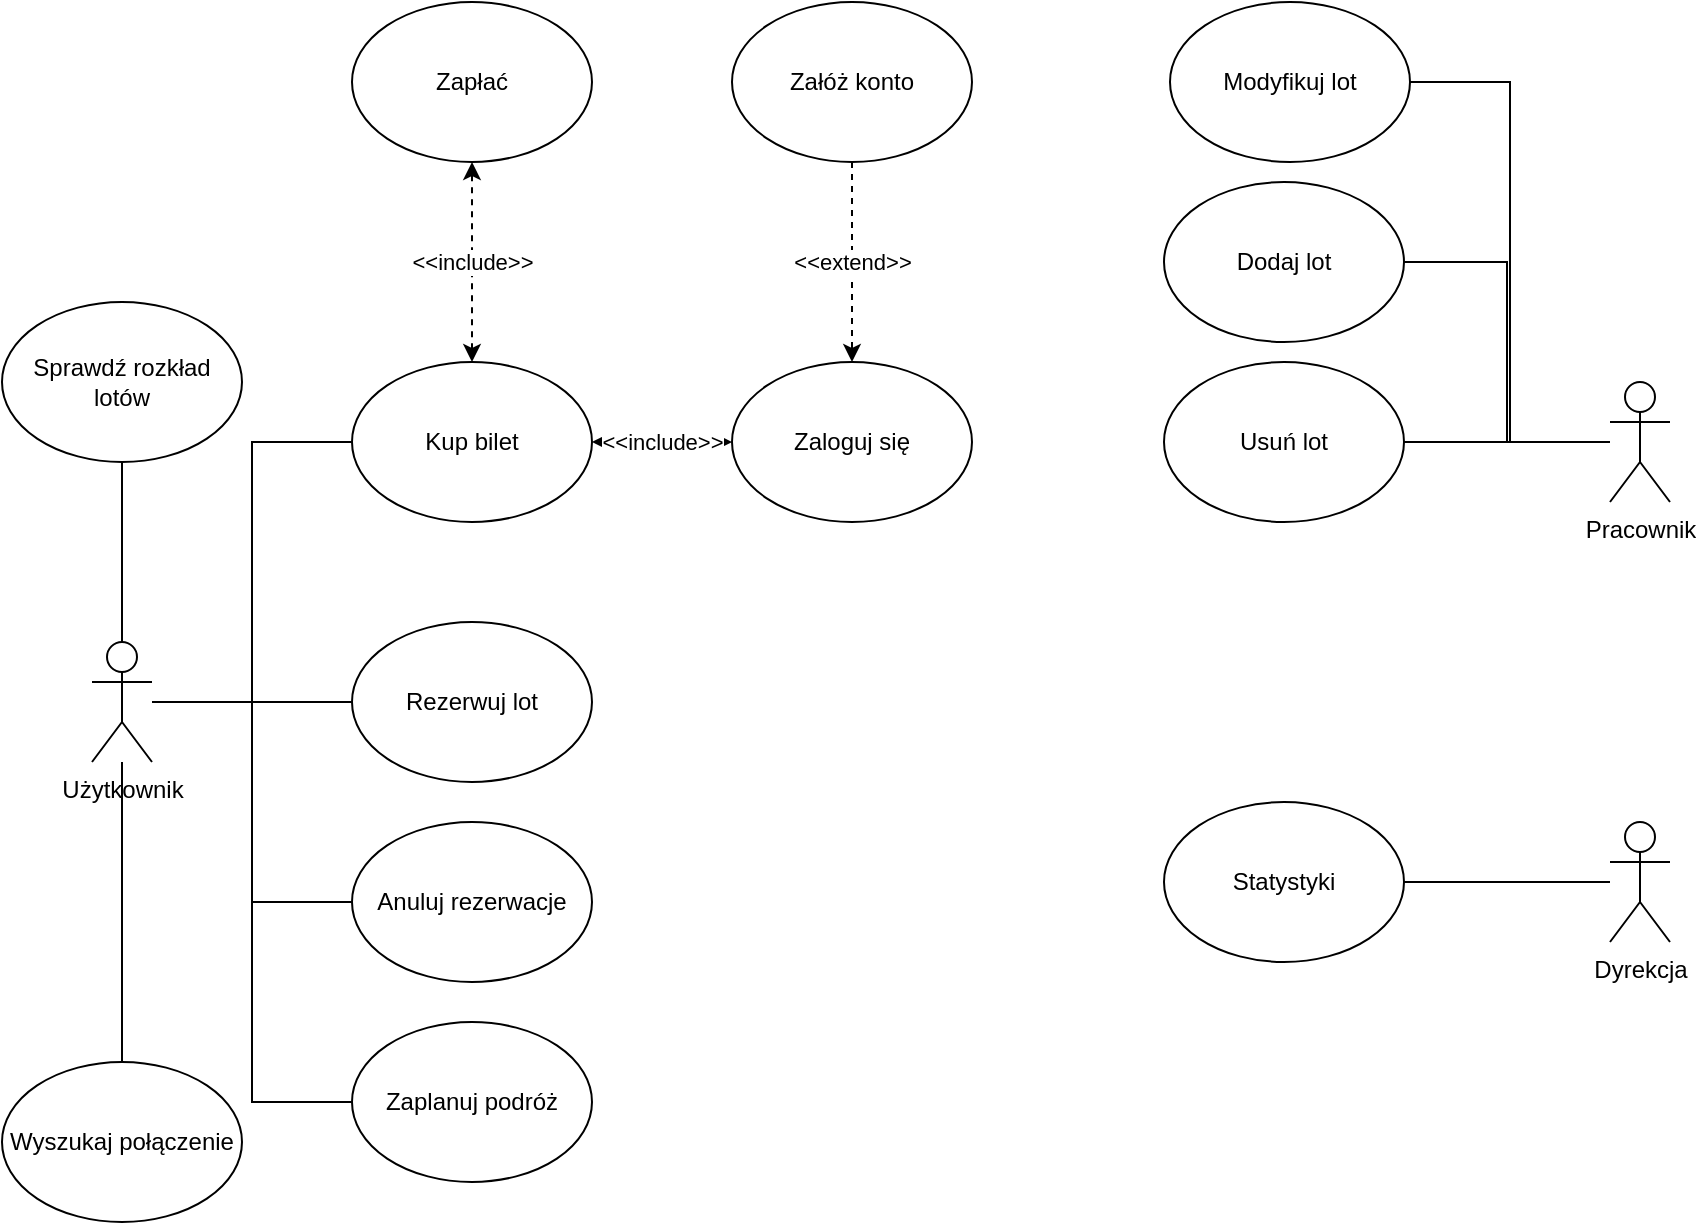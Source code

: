 <mxfile version="23.1.7" type="github">
  <diagram name="Strona-1" id="r3digyjytwxBan-t6y29">
    <mxGraphModel dx="2220" dy="758" grid="1" gridSize="10" guides="1" tooltips="1" connect="1" arrows="1" fold="1" page="1" pageScale="1" pageWidth="827" pageHeight="1169" math="0" shadow="0">
      <root>
        <mxCell id="0" />
        <mxCell id="1" parent="0" />
        <mxCell id="HK8GiBR4hAxQkNfhSsfB-2" value="Dodaj lot" style="ellipse;whiteSpace=wrap;html=1;" vertex="1" parent="1">
          <mxGeometry x="406" y="120" width="120" height="80" as="geometry" />
        </mxCell>
        <mxCell id="HK8GiBR4hAxQkNfhSsfB-18" style="edgeStyle=orthogonalEdgeStyle;rounded=0;orthogonalLoop=1;jettySize=auto;html=1;entryX=0;entryY=0.5;entryDx=0;entryDy=0;strokeColor=none;" edge="1" parent="1" source="HK8GiBR4hAxQkNfhSsfB-3" target="HK8GiBR4hAxQkNfhSsfB-11">
          <mxGeometry relative="1" as="geometry" />
        </mxCell>
        <mxCell id="HK8GiBR4hAxQkNfhSsfB-19" style="edgeStyle=orthogonalEdgeStyle;rounded=0;orthogonalLoop=1;jettySize=auto;html=1;curved=0;endArrow=none;endFill=0;" edge="1" parent="1" source="HK8GiBR4hAxQkNfhSsfB-3" target="HK8GiBR4hAxQkNfhSsfB-11">
          <mxGeometry relative="1" as="geometry" />
        </mxCell>
        <mxCell id="HK8GiBR4hAxQkNfhSsfB-27" style="edgeStyle=orthogonalEdgeStyle;rounded=0;orthogonalLoop=1;jettySize=auto;html=1;entryX=0;entryY=0.5;entryDx=0;entryDy=0;endArrow=none;endFill=0;" edge="1" parent="1" source="HK8GiBR4hAxQkNfhSsfB-3" target="HK8GiBR4hAxQkNfhSsfB-13">
          <mxGeometry relative="1" as="geometry" />
        </mxCell>
        <mxCell id="HK8GiBR4hAxQkNfhSsfB-29" style="edgeStyle=orthogonalEdgeStyle;rounded=0;orthogonalLoop=1;jettySize=auto;html=1;entryX=0;entryY=0.5;entryDx=0;entryDy=0;endArrow=none;endFill=0;" edge="1" parent="1" source="HK8GiBR4hAxQkNfhSsfB-3" target="HK8GiBR4hAxQkNfhSsfB-12">
          <mxGeometry relative="1" as="geometry" />
        </mxCell>
        <mxCell id="HK8GiBR4hAxQkNfhSsfB-30" style="edgeStyle=orthogonalEdgeStyle;rounded=0;orthogonalLoop=1;jettySize=auto;html=1;entryX=0;entryY=0.5;entryDx=0;entryDy=0;endArrow=none;endFill=0;" edge="1" parent="1" source="HK8GiBR4hAxQkNfhSsfB-3" target="HK8GiBR4hAxQkNfhSsfB-20">
          <mxGeometry relative="1" as="geometry" />
        </mxCell>
        <mxCell id="HK8GiBR4hAxQkNfhSsfB-38" style="edgeStyle=orthogonalEdgeStyle;rounded=0;orthogonalLoop=1;jettySize=auto;html=1;entryX=0.5;entryY=0;entryDx=0;entryDy=0;endArrow=none;endFill=0;" edge="1" parent="1" source="HK8GiBR4hAxQkNfhSsfB-3" target="HK8GiBR4hAxQkNfhSsfB-37">
          <mxGeometry relative="1" as="geometry" />
        </mxCell>
        <mxCell id="HK8GiBR4hAxQkNfhSsfB-40" style="edgeStyle=orthogonalEdgeStyle;rounded=0;orthogonalLoop=1;jettySize=auto;html=1;endArrow=none;endFill=0;" edge="1" parent="1" source="HK8GiBR4hAxQkNfhSsfB-3" target="HK8GiBR4hAxQkNfhSsfB-39">
          <mxGeometry relative="1" as="geometry" />
        </mxCell>
        <mxCell id="HK8GiBR4hAxQkNfhSsfB-3" value="Użytkownik" style="shape=umlActor;verticalLabelPosition=bottom;verticalAlign=top;html=1;outlineConnect=0;" vertex="1" parent="1">
          <mxGeometry x="-130" y="350" width="30" height="60" as="geometry" />
        </mxCell>
        <mxCell id="HK8GiBR4hAxQkNfhSsfB-4" value="Dyrekcja" style="shape=umlActor;verticalLabelPosition=bottom;verticalAlign=top;html=1;outlineConnect=0;" vertex="1" parent="1">
          <mxGeometry x="629" y="440" width="30" height="60" as="geometry" />
        </mxCell>
        <mxCell id="HK8GiBR4hAxQkNfhSsfB-7" style="edgeStyle=orthogonalEdgeStyle;rounded=0;orthogonalLoop=1;jettySize=auto;html=1;endArrow=none;endFill=0;" edge="1" parent="1" source="HK8GiBR4hAxQkNfhSsfB-5" target="HK8GiBR4hAxQkNfhSsfB-4">
          <mxGeometry relative="1" as="geometry" />
        </mxCell>
        <mxCell id="HK8GiBR4hAxQkNfhSsfB-5" value="Statystyki" style="ellipse;whiteSpace=wrap;html=1;" vertex="1" parent="1">
          <mxGeometry x="406" y="430" width="120" height="80" as="geometry" />
        </mxCell>
        <mxCell id="HK8GiBR4hAxQkNfhSsfB-8" value="Usuń lot" style="ellipse;whiteSpace=wrap;html=1;" vertex="1" parent="1">
          <mxGeometry x="406" y="210" width="120" height="80" as="geometry" />
        </mxCell>
        <mxCell id="HK8GiBR4hAxQkNfhSsfB-9" value="Modyfikuj lot" style="ellipse;whiteSpace=wrap;html=1;" vertex="1" parent="1">
          <mxGeometry x="409" y="30" width="120" height="80" as="geometry" />
        </mxCell>
        <mxCell id="HK8GiBR4hAxQkNfhSsfB-34" style="edgeStyle=orthogonalEdgeStyle;rounded=0;orthogonalLoop=1;jettySize=auto;html=1;entryX=1;entryY=0.5;entryDx=0;entryDy=0;endArrow=none;endFill=0;" edge="1" parent="1" source="HK8GiBR4hAxQkNfhSsfB-10" target="HK8GiBR4hAxQkNfhSsfB-9">
          <mxGeometry relative="1" as="geometry" />
        </mxCell>
        <mxCell id="HK8GiBR4hAxQkNfhSsfB-35" style="edgeStyle=orthogonalEdgeStyle;rounded=0;orthogonalLoop=1;jettySize=auto;html=1;entryX=1;entryY=0.5;entryDx=0;entryDy=0;endArrow=none;endFill=0;" edge="1" parent="1" source="HK8GiBR4hAxQkNfhSsfB-10" target="HK8GiBR4hAxQkNfhSsfB-2">
          <mxGeometry relative="1" as="geometry" />
        </mxCell>
        <mxCell id="HK8GiBR4hAxQkNfhSsfB-36" style="edgeStyle=orthogonalEdgeStyle;rounded=0;orthogonalLoop=1;jettySize=auto;html=1;entryX=1;entryY=0.5;entryDx=0;entryDy=0;endArrow=none;endFill=0;" edge="1" parent="1" source="HK8GiBR4hAxQkNfhSsfB-10" target="HK8GiBR4hAxQkNfhSsfB-8">
          <mxGeometry relative="1" as="geometry" />
        </mxCell>
        <mxCell id="HK8GiBR4hAxQkNfhSsfB-10" value="Pracownik" style="shape=umlActor;verticalLabelPosition=bottom;verticalAlign=top;html=1;outlineConnect=0;" vertex="1" parent="1">
          <mxGeometry x="629" y="220" width="30" height="60" as="geometry" />
        </mxCell>
        <mxCell id="HK8GiBR4hAxQkNfhSsfB-11" value="Rezerwuj lot" style="ellipse;whiteSpace=wrap;html=1;" vertex="1" parent="1">
          <mxGeometry y="340" width="120" height="80" as="geometry" />
        </mxCell>
        <mxCell id="HK8GiBR4hAxQkNfhSsfB-12" value="Anuluj rezerwacje" style="ellipse;whiteSpace=wrap;html=1;" vertex="1" parent="1">
          <mxGeometry y="440" width="120" height="80" as="geometry" />
        </mxCell>
        <mxCell id="HK8GiBR4hAxQkNfhSsfB-15" value="&amp;lt;&amp;lt;include&amp;gt;&amp;gt;" style="edgeStyle=orthogonalEdgeStyle;rounded=0;orthogonalLoop=1;jettySize=auto;html=1;entryX=0.5;entryY=1;entryDx=0;entryDy=0;dashed=1;startArrow=classic;startFill=1;" edge="1" parent="1" source="HK8GiBR4hAxQkNfhSsfB-13" target="HK8GiBR4hAxQkNfhSsfB-14">
          <mxGeometry relative="1" as="geometry">
            <mxPoint as="offset" />
          </mxGeometry>
        </mxCell>
        <mxCell id="HK8GiBR4hAxQkNfhSsfB-32" value="&amp;lt;&amp;lt;include&amp;gt;&amp;gt;" style="edgeStyle=orthogonalEdgeStyle;rounded=0;orthogonalLoop=1;jettySize=auto;html=1;startArrow=classic;startFill=1;dashed=1;" edge="1" parent="1" source="HK8GiBR4hAxQkNfhSsfB-13" target="HK8GiBR4hAxQkNfhSsfB-21">
          <mxGeometry relative="1" as="geometry" />
        </mxCell>
        <mxCell id="HK8GiBR4hAxQkNfhSsfB-13" value="Kup bilet" style="ellipse;whiteSpace=wrap;html=1;" vertex="1" parent="1">
          <mxGeometry y="210" width="120" height="80" as="geometry" />
        </mxCell>
        <mxCell id="HK8GiBR4hAxQkNfhSsfB-14" value="Zapłać" style="ellipse;whiteSpace=wrap;html=1;" vertex="1" parent="1">
          <mxGeometry y="30" width="120" height="80" as="geometry" />
        </mxCell>
        <mxCell id="HK8GiBR4hAxQkNfhSsfB-20" value="Zaplanuj podróż" style="ellipse;whiteSpace=wrap;html=1;" vertex="1" parent="1">
          <mxGeometry y="540" width="120" height="80" as="geometry" />
        </mxCell>
        <mxCell id="HK8GiBR4hAxQkNfhSsfB-21" value="Zaloguj się" style="ellipse;whiteSpace=wrap;html=1;direction=west;" vertex="1" parent="1">
          <mxGeometry x="190" y="210" width="120" height="80" as="geometry" />
        </mxCell>
        <mxCell id="HK8GiBR4hAxQkNfhSsfB-23" value="&amp;lt;&amp;lt;extend&amp;gt;&amp;gt;" style="edgeStyle=orthogonalEdgeStyle;rounded=0;orthogonalLoop=1;jettySize=auto;html=1;dashed=1;" edge="1" parent="1" source="HK8GiBR4hAxQkNfhSsfB-22" target="HK8GiBR4hAxQkNfhSsfB-21">
          <mxGeometry relative="1" as="geometry">
            <mxPoint as="offset" />
          </mxGeometry>
        </mxCell>
        <mxCell id="HK8GiBR4hAxQkNfhSsfB-22" value="Załóż konto" style="ellipse;whiteSpace=wrap;html=1;" vertex="1" parent="1">
          <mxGeometry x="190" y="30" width="120" height="80" as="geometry" />
        </mxCell>
        <mxCell id="HK8GiBR4hAxQkNfhSsfB-37" value="Wyszukaj połączenie" style="ellipse;whiteSpace=wrap;html=1;" vertex="1" parent="1">
          <mxGeometry x="-175" y="560" width="120" height="80" as="geometry" />
        </mxCell>
        <mxCell id="HK8GiBR4hAxQkNfhSsfB-39" value="Sprawdź rozkład lotów" style="ellipse;whiteSpace=wrap;html=1;" vertex="1" parent="1">
          <mxGeometry x="-175" y="180" width="120" height="80" as="geometry" />
        </mxCell>
      </root>
    </mxGraphModel>
  </diagram>
</mxfile>
